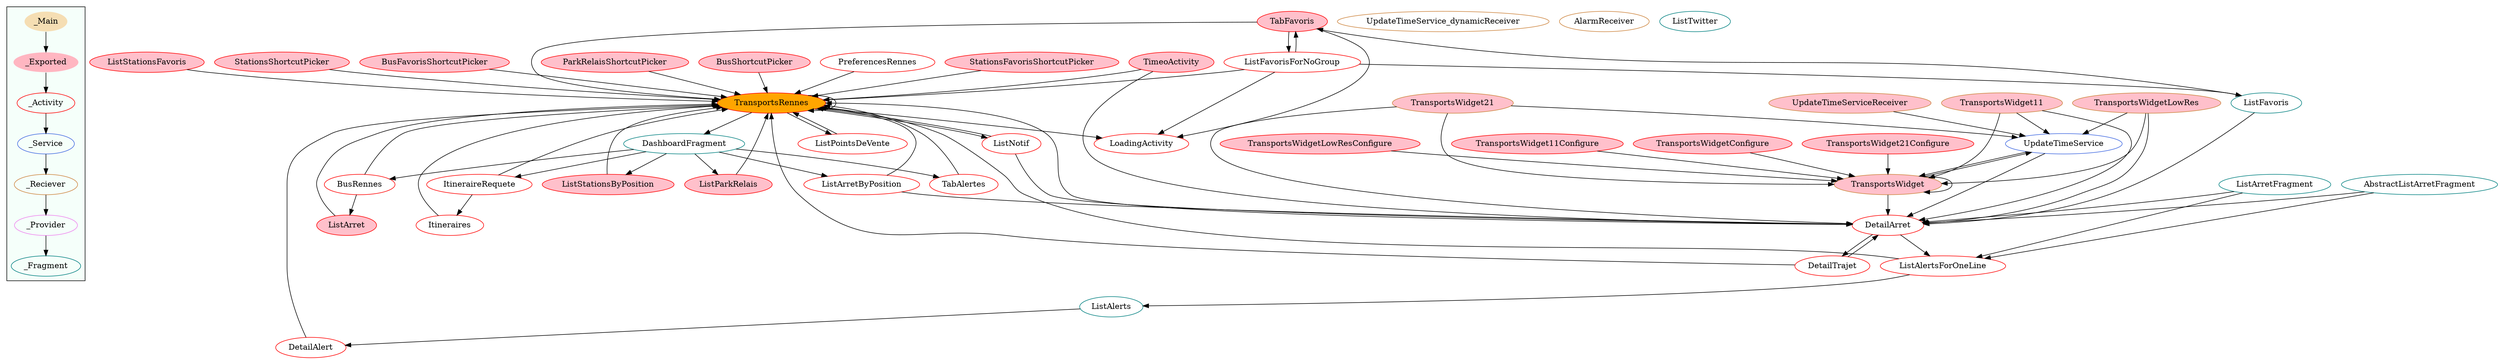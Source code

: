 digraph G {
subgraph cluster_legend{ 
bgcolor=mintcream;
_Activity[color = red];
_Service[color = royalblue];
_Provider[color = violet];
_Reciever[color = peru];
_Fragment[color = teal];
_Main[style=filled, fillcolor=wheat, color = mintcream];
_Exported[style=filled, fillcolor=lightpink, color = mintcream];
_Main -> _Exported -> _Activity -> _Service -> _Reciever -> _Provider -> _Fragment; 
}
BusFavorisShortcutPicker[style=filled, fillcolor=pink, color = red];
ItineraireRequete[color = red];
ListAlertsForOneLine[color = red];
ParkRelaisShortcutPicker[style=filled, fillcolor=pink, color = red];
TransportsWidgetConfigure[style=filled, fillcolor=pink, color = red];
BusShortcutPicker[style=filled, fillcolor=pink, color = red];
PreferencesRennes[color = red];
TransportsWidget21Configure[style=filled, fillcolor=pink, color = red];
TimeoActivity[style=filled, fillcolor=pink, color = red];
StationsFavorisShortcutPicker[style=filled, fillcolor=pink, color = red];
BusRennes[color = red];
LoadingActivity[color = red];
TransportsWidgetLowResConfigure[style=filled, fillcolor=pink, color = red];
ListStationsFavoris[style=filled, fillcolor=pink, color = red];
ListStationsByPosition[style=filled, fillcolor=pink, color = red];
Itineraires[color = red];
ListParkRelais[style=filled, fillcolor=pink, color = red];
ListArretByPosition[color = red];
ListNotif[color = red];
TransportsRennes[style=filled, fillcolor=orange, color = red];
DetailAlert[color = red];
ListPointsDeVente[color = red];
TabAlertes[color = red];
DetailTrajet[color = red];
TransportsWidget11Configure[style=filled, fillcolor=pink, color = red];
DetailArret[color = red];
ListArret[style=filled, fillcolor=pink, color = red];
TabFavoris[style=filled, fillcolor=pink, color = red];
StationsShortcutPicker[style=filled, fillcolor=pink, color = red];
ListFavorisForNoGroup[color = red];
UpdateTimeService[color = royalblue];
UpdateTimeService_dynamicReceiver[color = peru];
TransportsWidget21[style=filled, fillcolor=pink, color = peru];
TransportsWidget11[style=filled, fillcolor=pink, color = peru];
TransportsWidget[style=filled, fillcolor=pink, color = peru];
AlarmReceiver[color = peru];
TransportsWidgetLowRes[style=filled, fillcolor=pink, color = peru];
UpdateTimeServiceReceiver[style=filled, fillcolor=pink, color = peru];
DashboardFragment[color = teal];
AbstractListArretFragment[color = teal];
ListAlerts[color = teal];
ListArretFragment[color = teal];
ListFavoris[color = teal];
ListTwitter[color = teal];
ItineraireRequete->Itineraires;
ItineraireRequete->TransportsRennes;
ListAlertsForOneLine->ListAlerts;
ListAlertsForOneLine->TransportsRennes;
AbstractListArretFragment->DetailArret;
AbstractListArretFragment->ListAlertsForOneLine;
BusShortcutPicker->TransportsRennes;
PreferencesRennes->TransportsRennes;
TransportsWidget21Configure->TransportsWidget;
ListAlerts->DetailAlert;
TransportsWidgetLowRes->TransportsWidget;
TransportsWidgetLowRes->UpdateTimeService;
TransportsWidgetLowRes->DetailArret;
StationsFavorisShortcutPicker->TransportsRennes;
ListStationsFavoris->TransportsRennes;
ListStationsByPosition->TransportsRennes;
ListParkRelais->TransportsRennes;
UpdateTimeServiceReceiver->UpdateTimeService;
TransportsRennes->LoadingActivity;
TransportsRennes->ListNotif;
TransportsRennes->TransportsRennes;
TransportsRennes->ListPointsDeVente;
TransportsRennes->DashboardFragment;
ListPointsDeVente->TransportsRennes;
DetailArret->DetailTrajet;
DetailArret->TransportsRennes;
DetailArret->ListAlertsForOneLine;
DashboardFragment->ListParkRelais;
DashboardFragment->ItineraireRequete;
DashboardFragment->TabAlertes;
DashboardFragment->BusRennes;
DashboardFragment->ListArretByPosition;
DashboardFragment->ListStationsByPosition;
TransportsWidget->UpdateTimeService;
TransportsWidget->TransportsWidget;
TransportsWidget->DetailArret;
StationsShortcutPicker->TransportsRennes;
ListFavorisForNoGroup->TransportsRennes;
ListFavorisForNoGroup->TabFavoris;
ListFavorisForNoGroup->LoadingActivity;
ListFavorisForNoGroup->ListFavoris;
ListArretFragment->ListAlertsForOneLine;
ListArretFragment->DetailArret;
BusFavorisShortcutPicker->TransportsRennes;
UpdateTimeService->TransportsWidget;
UpdateTimeService->DetailArret;
ParkRelaisShortcutPicker->TransportsRennes;
TransportsWidgetConfigure->TransportsWidget;
TimeoActivity->DetailArret;
TimeoActivity->TransportsRennes;
BusRennes->ListArret;
BusRennes->TransportsRennes;
TransportsWidget21->DetailArret;
TransportsWidget21->TransportsWidget;
TransportsWidget21->UpdateTimeService;
TransportsWidgetLowResConfigure->TransportsWidget;
Itineraires->TransportsRennes;
ListArretByPosition->TransportsRennes;
ListArretByPosition->DetailArret;
ListNotif->TransportsRennes;
ListNotif->DetailArret;
DetailAlert->TransportsRennes;
TabAlertes->TransportsRennes;
DetailTrajet->DetailArret;
DetailTrajet->TransportsRennes;
TransportsWidget11Configure->TransportsWidget;
TransportsWidget11->TransportsWidget;
TransportsWidget11->DetailArret;
TransportsWidget11->UpdateTimeService;
ListArret->TransportsRennes;
TabFavoris->LoadingActivity;
TabFavoris->TransportsRennes;
TabFavoris->ListFavorisForNoGroup;
ListFavoris->TabFavoris;
ListFavoris->DetailArret;
}
